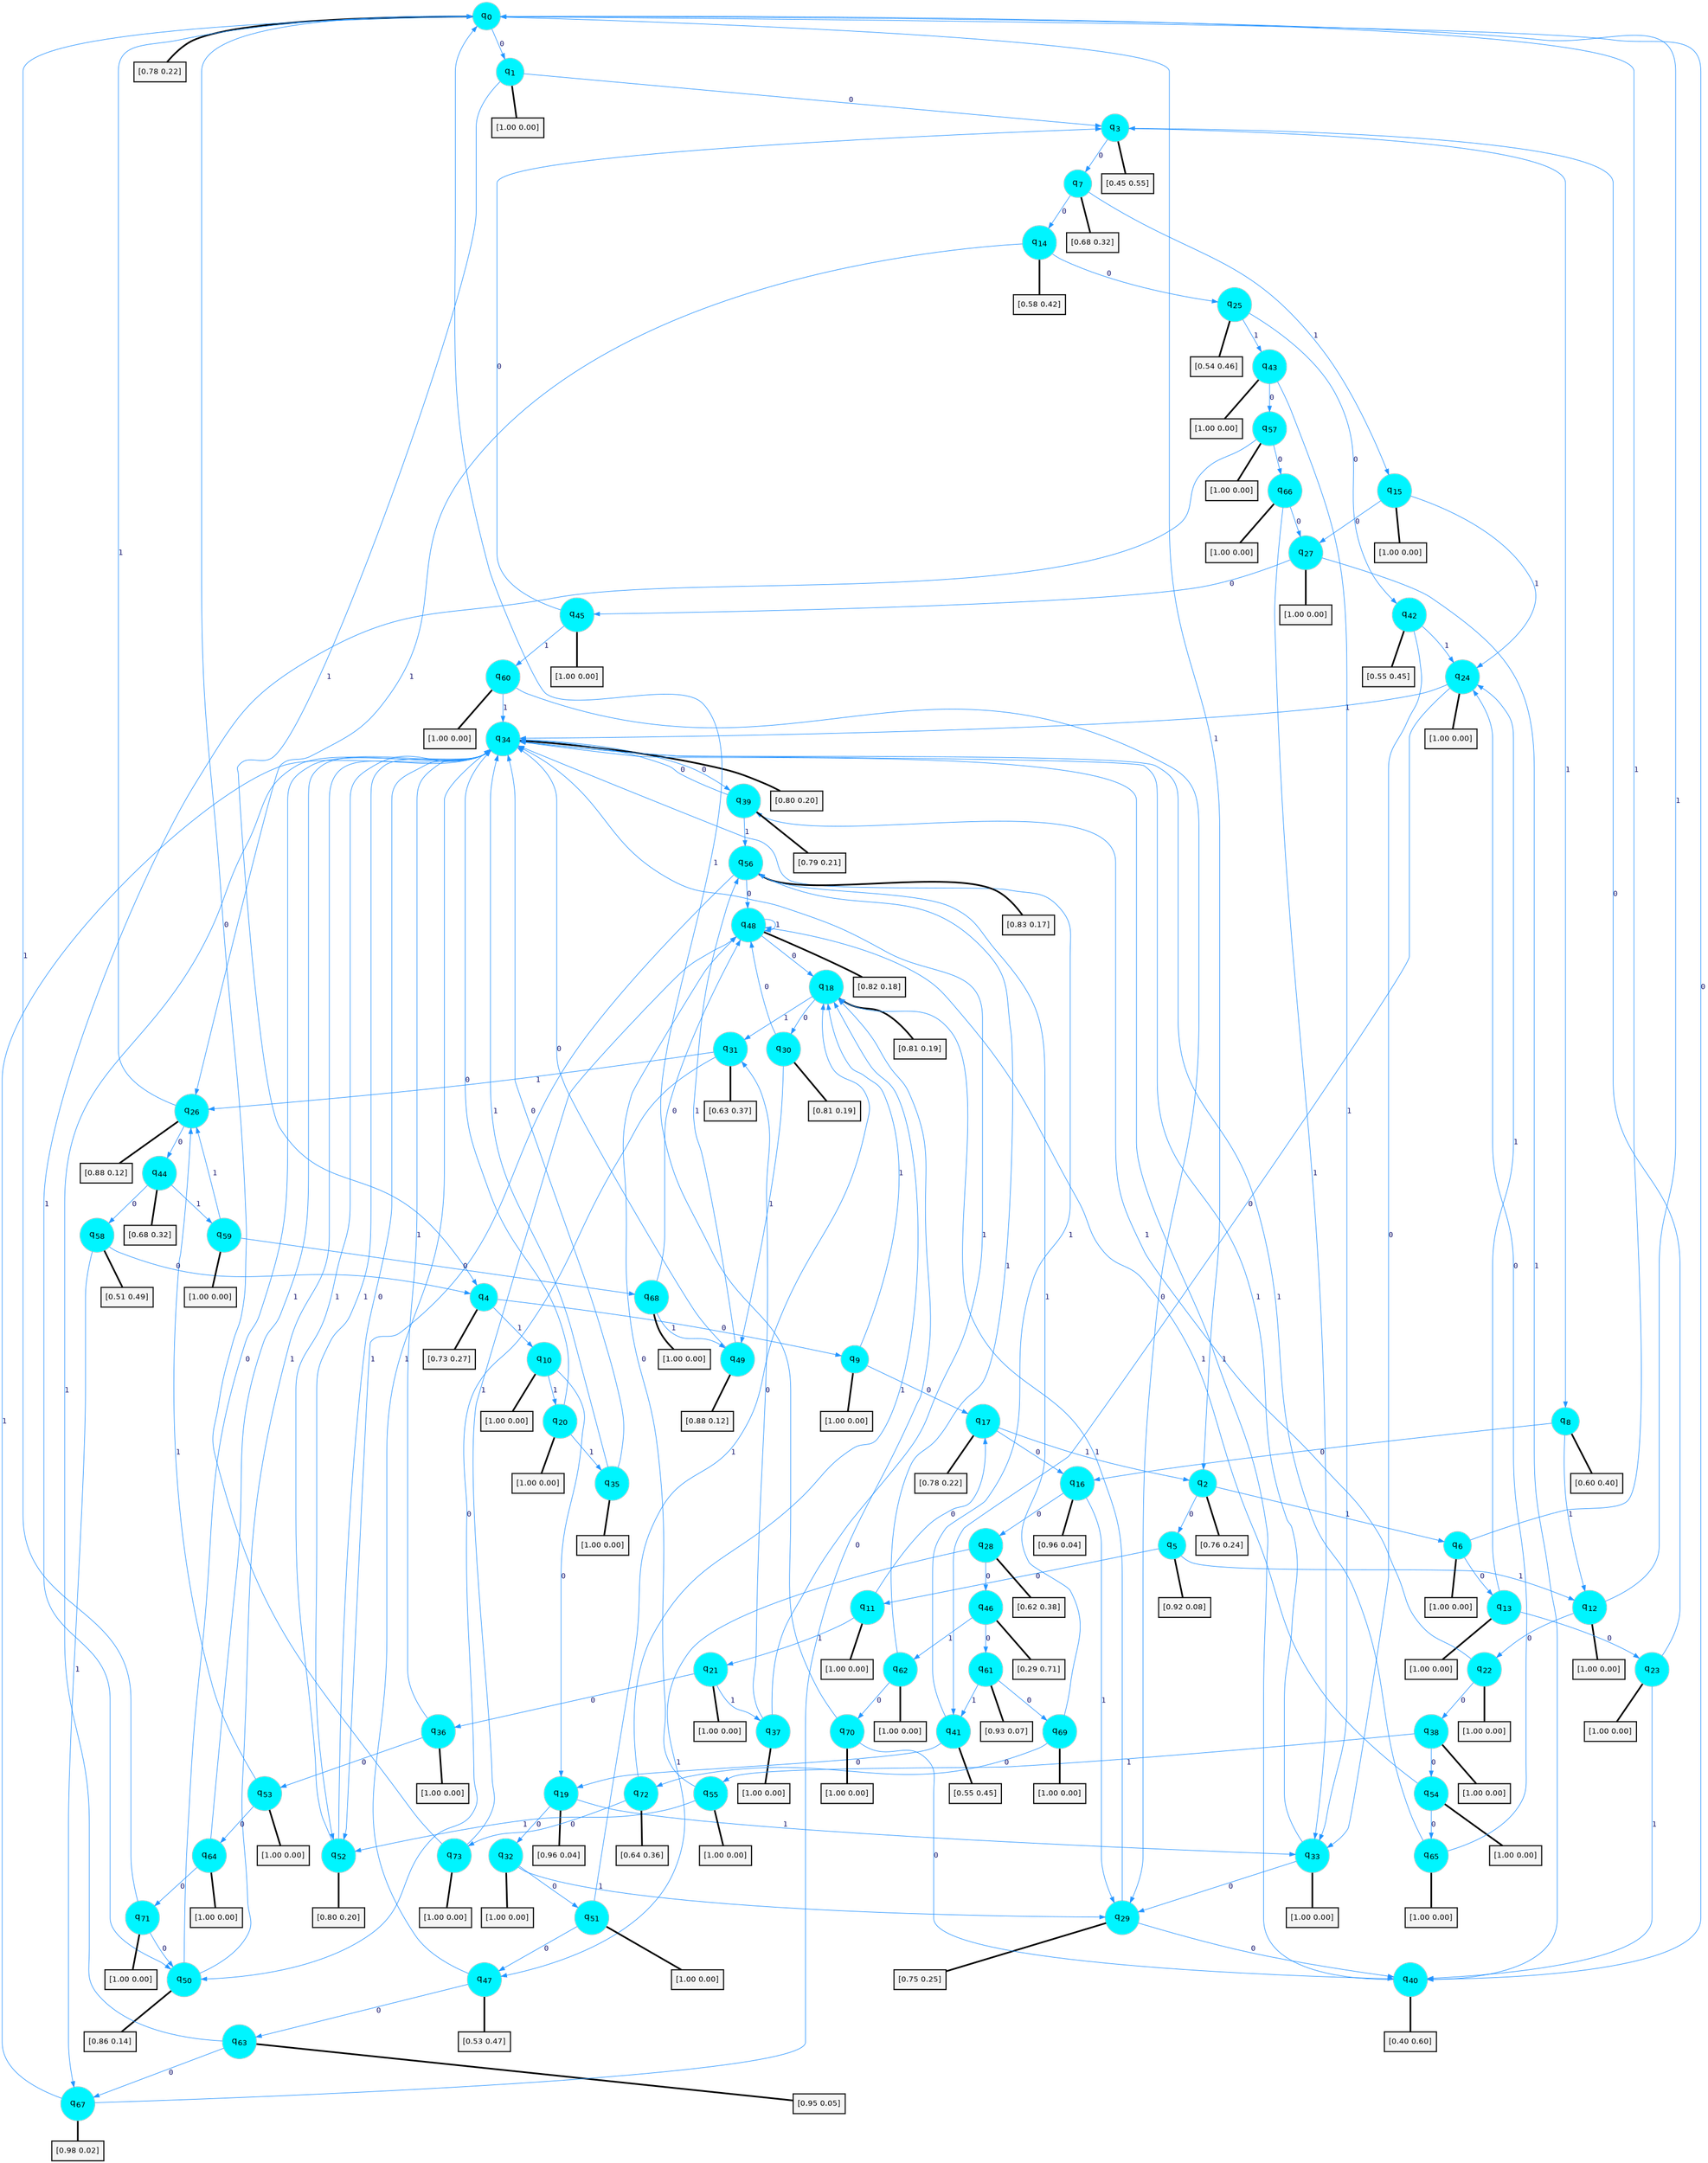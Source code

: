digraph G {
graph [
bgcolor=transparent, dpi=300, rankdir=TD, size="40,25"];
node [
color=gray, fillcolor=turquoise1, fontcolor=black, fontname=Helvetica, fontsize=16, fontweight=bold, shape=circle, style=filled];
edge [
arrowsize=1, color=dodgerblue1, fontcolor=midnightblue, fontname=courier, fontweight=bold, penwidth=1, style=solid, weight=20];
0[label=<q<SUB>0</SUB>>];
1[label=<q<SUB>1</SUB>>];
2[label=<q<SUB>2</SUB>>];
3[label=<q<SUB>3</SUB>>];
4[label=<q<SUB>4</SUB>>];
5[label=<q<SUB>5</SUB>>];
6[label=<q<SUB>6</SUB>>];
7[label=<q<SUB>7</SUB>>];
8[label=<q<SUB>8</SUB>>];
9[label=<q<SUB>9</SUB>>];
10[label=<q<SUB>10</SUB>>];
11[label=<q<SUB>11</SUB>>];
12[label=<q<SUB>12</SUB>>];
13[label=<q<SUB>13</SUB>>];
14[label=<q<SUB>14</SUB>>];
15[label=<q<SUB>15</SUB>>];
16[label=<q<SUB>16</SUB>>];
17[label=<q<SUB>17</SUB>>];
18[label=<q<SUB>18</SUB>>];
19[label=<q<SUB>19</SUB>>];
20[label=<q<SUB>20</SUB>>];
21[label=<q<SUB>21</SUB>>];
22[label=<q<SUB>22</SUB>>];
23[label=<q<SUB>23</SUB>>];
24[label=<q<SUB>24</SUB>>];
25[label=<q<SUB>25</SUB>>];
26[label=<q<SUB>26</SUB>>];
27[label=<q<SUB>27</SUB>>];
28[label=<q<SUB>28</SUB>>];
29[label=<q<SUB>29</SUB>>];
30[label=<q<SUB>30</SUB>>];
31[label=<q<SUB>31</SUB>>];
32[label=<q<SUB>32</SUB>>];
33[label=<q<SUB>33</SUB>>];
34[label=<q<SUB>34</SUB>>];
35[label=<q<SUB>35</SUB>>];
36[label=<q<SUB>36</SUB>>];
37[label=<q<SUB>37</SUB>>];
38[label=<q<SUB>38</SUB>>];
39[label=<q<SUB>39</SUB>>];
40[label=<q<SUB>40</SUB>>];
41[label=<q<SUB>41</SUB>>];
42[label=<q<SUB>42</SUB>>];
43[label=<q<SUB>43</SUB>>];
44[label=<q<SUB>44</SUB>>];
45[label=<q<SUB>45</SUB>>];
46[label=<q<SUB>46</SUB>>];
47[label=<q<SUB>47</SUB>>];
48[label=<q<SUB>48</SUB>>];
49[label=<q<SUB>49</SUB>>];
50[label=<q<SUB>50</SUB>>];
51[label=<q<SUB>51</SUB>>];
52[label=<q<SUB>52</SUB>>];
53[label=<q<SUB>53</SUB>>];
54[label=<q<SUB>54</SUB>>];
55[label=<q<SUB>55</SUB>>];
56[label=<q<SUB>56</SUB>>];
57[label=<q<SUB>57</SUB>>];
58[label=<q<SUB>58</SUB>>];
59[label=<q<SUB>59</SUB>>];
60[label=<q<SUB>60</SUB>>];
61[label=<q<SUB>61</SUB>>];
62[label=<q<SUB>62</SUB>>];
63[label=<q<SUB>63</SUB>>];
64[label=<q<SUB>64</SUB>>];
65[label=<q<SUB>65</SUB>>];
66[label=<q<SUB>66</SUB>>];
67[label=<q<SUB>67</SUB>>];
68[label=<q<SUB>68</SUB>>];
69[label=<q<SUB>69</SUB>>];
70[label=<q<SUB>70</SUB>>];
71[label=<q<SUB>71</SUB>>];
72[label=<q<SUB>72</SUB>>];
73[label=<q<SUB>73</SUB>>];
74[label="[0.78 0.22]", shape=box,fontcolor=black, fontname=Helvetica, fontsize=14, penwidth=2, fillcolor=whitesmoke,color=black];
75[label="[1.00 0.00]", shape=box,fontcolor=black, fontname=Helvetica, fontsize=14, penwidth=2, fillcolor=whitesmoke,color=black];
76[label="[0.76 0.24]", shape=box,fontcolor=black, fontname=Helvetica, fontsize=14, penwidth=2, fillcolor=whitesmoke,color=black];
77[label="[0.45 0.55]", shape=box,fontcolor=black, fontname=Helvetica, fontsize=14, penwidth=2, fillcolor=whitesmoke,color=black];
78[label="[0.73 0.27]", shape=box,fontcolor=black, fontname=Helvetica, fontsize=14, penwidth=2, fillcolor=whitesmoke,color=black];
79[label="[0.92 0.08]", shape=box,fontcolor=black, fontname=Helvetica, fontsize=14, penwidth=2, fillcolor=whitesmoke,color=black];
80[label="[1.00 0.00]", shape=box,fontcolor=black, fontname=Helvetica, fontsize=14, penwidth=2, fillcolor=whitesmoke,color=black];
81[label="[0.68 0.32]", shape=box,fontcolor=black, fontname=Helvetica, fontsize=14, penwidth=2, fillcolor=whitesmoke,color=black];
82[label="[0.60 0.40]", shape=box,fontcolor=black, fontname=Helvetica, fontsize=14, penwidth=2, fillcolor=whitesmoke,color=black];
83[label="[1.00 0.00]", shape=box,fontcolor=black, fontname=Helvetica, fontsize=14, penwidth=2, fillcolor=whitesmoke,color=black];
84[label="[1.00 0.00]", shape=box,fontcolor=black, fontname=Helvetica, fontsize=14, penwidth=2, fillcolor=whitesmoke,color=black];
85[label="[1.00 0.00]", shape=box,fontcolor=black, fontname=Helvetica, fontsize=14, penwidth=2, fillcolor=whitesmoke,color=black];
86[label="[1.00 0.00]", shape=box,fontcolor=black, fontname=Helvetica, fontsize=14, penwidth=2, fillcolor=whitesmoke,color=black];
87[label="[1.00 0.00]", shape=box,fontcolor=black, fontname=Helvetica, fontsize=14, penwidth=2, fillcolor=whitesmoke,color=black];
88[label="[0.58 0.42]", shape=box,fontcolor=black, fontname=Helvetica, fontsize=14, penwidth=2, fillcolor=whitesmoke,color=black];
89[label="[1.00 0.00]", shape=box,fontcolor=black, fontname=Helvetica, fontsize=14, penwidth=2, fillcolor=whitesmoke,color=black];
90[label="[0.96 0.04]", shape=box,fontcolor=black, fontname=Helvetica, fontsize=14, penwidth=2, fillcolor=whitesmoke,color=black];
91[label="[0.78 0.22]", shape=box,fontcolor=black, fontname=Helvetica, fontsize=14, penwidth=2, fillcolor=whitesmoke,color=black];
92[label="[0.81 0.19]", shape=box,fontcolor=black, fontname=Helvetica, fontsize=14, penwidth=2, fillcolor=whitesmoke,color=black];
93[label="[0.96 0.04]", shape=box,fontcolor=black, fontname=Helvetica, fontsize=14, penwidth=2, fillcolor=whitesmoke,color=black];
94[label="[1.00 0.00]", shape=box,fontcolor=black, fontname=Helvetica, fontsize=14, penwidth=2, fillcolor=whitesmoke,color=black];
95[label="[1.00 0.00]", shape=box,fontcolor=black, fontname=Helvetica, fontsize=14, penwidth=2, fillcolor=whitesmoke,color=black];
96[label="[1.00 0.00]", shape=box,fontcolor=black, fontname=Helvetica, fontsize=14, penwidth=2, fillcolor=whitesmoke,color=black];
97[label="[1.00 0.00]", shape=box,fontcolor=black, fontname=Helvetica, fontsize=14, penwidth=2, fillcolor=whitesmoke,color=black];
98[label="[1.00 0.00]", shape=box,fontcolor=black, fontname=Helvetica, fontsize=14, penwidth=2, fillcolor=whitesmoke,color=black];
99[label="[0.54 0.46]", shape=box,fontcolor=black, fontname=Helvetica, fontsize=14, penwidth=2, fillcolor=whitesmoke,color=black];
100[label="[0.88 0.12]", shape=box,fontcolor=black, fontname=Helvetica, fontsize=14, penwidth=2, fillcolor=whitesmoke,color=black];
101[label="[1.00 0.00]", shape=box,fontcolor=black, fontname=Helvetica, fontsize=14, penwidth=2, fillcolor=whitesmoke,color=black];
102[label="[0.62 0.38]", shape=box,fontcolor=black, fontname=Helvetica, fontsize=14, penwidth=2, fillcolor=whitesmoke,color=black];
103[label="[0.75 0.25]", shape=box,fontcolor=black, fontname=Helvetica, fontsize=14, penwidth=2, fillcolor=whitesmoke,color=black];
104[label="[0.81 0.19]", shape=box,fontcolor=black, fontname=Helvetica, fontsize=14, penwidth=2, fillcolor=whitesmoke,color=black];
105[label="[0.63 0.37]", shape=box,fontcolor=black, fontname=Helvetica, fontsize=14, penwidth=2, fillcolor=whitesmoke,color=black];
106[label="[1.00 0.00]", shape=box,fontcolor=black, fontname=Helvetica, fontsize=14, penwidth=2, fillcolor=whitesmoke,color=black];
107[label="[1.00 0.00]", shape=box,fontcolor=black, fontname=Helvetica, fontsize=14, penwidth=2, fillcolor=whitesmoke,color=black];
108[label="[0.80 0.20]", shape=box,fontcolor=black, fontname=Helvetica, fontsize=14, penwidth=2, fillcolor=whitesmoke,color=black];
109[label="[1.00 0.00]", shape=box,fontcolor=black, fontname=Helvetica, fontsize=14, penwidth=2, fillcolor=whitesmoke,color=black];
110[label="[1.00 0.00]", shape=box,fontcolor=black, fontname=Helvetica, fontsize=14, penwidth=2, fillcolor=whitesmoke,color=black];
111[label="[1.00 0.00]", shape=box,fontcolor=black, fontname=Helvetica, fontsize=14, penwidth=2, fillcolor=whitesmoke,color=black];
112[label="[1.00 0.00]", shape=box,fontcolor=black, fontname=Helvetica, fontsize=14, penwidth=2, fillcolor=whitesmoke,color=black];
113[label="[0.79 0.21]", shape=box,fontcolor=black, fontname=Helvetica, fontsize=14, penwidth=2, fillcolor=whitesmoke,color=black];
114[label="[0.40 0.60]", shape=box,fontcolor=black, fontname=Helvetica, fontsize=14, penwidth=2, fillcolor=whitesmoke,color=black];
115[label="[0.55 0.45]", shape=box,fontcolor=black, fontname=Helvetica, fontsize=14, penwidth=2, fillcolor=whitesmoke,color=black];
116[label="[0.55 0.45]", shape=box,fontcolor=black, fontname=Helvetica, fontsize=14, penwidth=2, fillcolor=whitesmoke,color=black];
117[label="[1.00 0.00]", shape=box,fontcolor=black, fontname=Helvetica, fontsize=14, penwidth=2, fillcolor=whitesmoke,color=black];
118[label="[0.68 0.32]", shape=box,fontcolor=black, fontname=Helvetica, fontsize=14, penwidth=2, fillcolor=whitesmoke,color=black];
119[label="[1.00 0.00]", shape=box,fontcolor=black, fontname=Helvetica, fontsize=14, penwidth=2, fillcolor=whitesmoke,color=black];
120[label="[0.29 0.71]", shape=box,fontcolor=black, fontname=Helvetica, fontsize=14, penwidth=2, fillcolor=whitesmoke,color=black];
121[label="[0.53 0.47]", shape=box,fontcolor=black, fontname=Helvetica, fontsize=14, penwidth=2, fillcolor=whitesmoke,color=black];
122[label="[0.82 0.18]", shape=box,fontcolor=black, fontname=Helvetica, fontsize=14, penwidth=2, fillcolor=whitesmoke,color=black];
123[label="[0.88 0.12]", shape=box,fontcolor=black, fontname=Helvetica, fontsize=14, penwidth=2, fillcolor=whitesmoke,color=black];
124[label="[0.86 0.14]", shape=box,fontcolor=black, fontname=Helvetica, fontsize=14, penwidth=2, fillcolor=whitesmoke,color=black];
125[label="[1.00 0.00]", shape=box,fontcolor=black, fontname=Helvetica, fontsize=14, penwidth=2, fillcolor=whitesmoke,color=black];
126[label="[0.80 0.20]", shape=box,fontcolor=black, fontname=Helvetica, fontsize=14, penwidth=2, fillcolor=whitesmoke,color=black];
127[label="[1.00 0.00]", shape=box,fontcolor=black, fontname=Helvetica, fontsize=14, penwidth=2, fillcolor=whitesmoke,color=black];
128[label="[1.00 0.00]", shape=box,fontcolor=black, fontname=Helvetica, fontsize=14, penwidth=2, fillcolor=whitesmoke,color=black];
129[label="[1.00 0.00]", shape=box,fontcolor=black, fontname=Helvetica, fontsize=14, penwidth=2, fillcolor=whitesmoke,color=black];
130[label="[0.83 0.17]", shape=box,fontcolor=black, fontname=Helvetica, fontsize=14, penwidth=2, fillcolor=whitesmoke,color=black];
131[label="[1.00 0.00]", shape=box,fontcolor=black, fontname=Helvetica, fontsize=14, penwidth=2, fillcolor=whitesmoke,color=black];
132[label="[0.51 0.49]", shape=box,fontcolor=black, fontname=Helvetica, fontsize=14, penwidth=2, fillcolor=whitesmoke,color=black];
133[label="[1.00 0.00]", shape=box,fontcolor=black, fontname=Helvetica, fontsize=14, penwidth=2, fillcolor=whitesmoke,color=black];
134[label="[1.00 0.00]", shape=box,fontcolor=black, fontname=Helvetica, fontsize=14, penwidth=2, fillcolor=whitesmoke,color=black];
135[label="[0.93 0.07]", shape=box,fontcolor=black, fontname=Helvetica, fontsize=14, penwidth=2, fillcolor=whitesmoke,color=black];
136[label="[1.00 0.00]", shape=box,fontcolor=black, fontname=Helvetica, fontsize=14, penwidth=2, fillcolor=whitesmoke,color=black];
137[label="[0.95 0.05]", shape=box,fontcolor=black, fontname=Helvetica, fontsize=14, penwidth=2, fillcolor=whitesmoke,color=black];
138[label="[1.00 0.00]", shape=box,fontcolor=black, fontname=Helvetica, fontsize=14, penwidth=2, fillcolor=whitesmoke,color=black];
139[label="[1.00 0.00]", shape=box,fontcolor=black, fontname=Helvetica, fontsize=14, penwidth=2, fillcolor=whitesmoke,color=black];
140[label="[1.00 0.00]", shape=box,fontcolor=black, fontname=Helvetica, fontsize=14, penwidth=2, fillcolor=whitesmoke,color=black];
141[label="[0.98 0.02]", shape=box,fontcolor=black, fontname=Helvetica, fontsize=14, penwidth=2, fillcolor=whitesmoke,color=black];
142[label="[1.00 0.00]", shape=box,fontcolor=black, fontname=Helvetica, fontsize=14, penwidth=2, fillcolor=whitesmoke,color=black];
143[label="[1.00 0.00]", shape=box,fontcolor=black, fontname=Helvetica, fontsize=14, penwidth=2, fillcolor=whitesmoke,color=black];
144[label="[1.00 0.00]", shape=box,fontcolor=black, fontname=Helvetica, fontsize=14, penwidth=2, fillcolor=whitesmoke,color=black];
145[label="[1.00 0.00]", shape=box,fontcolor=black, fontname=Helvetica, fontsize=14, penwidth=2, fillcolor=whitesmoke,color=black];
146[label="[0.64 0.36]", shape=box,fontcolor=black, fontname=Helvetica, fontsize=14, penwidth=2, fillcolor=whitesmoke,color=black];
147[label="[1.00 0.00]", shape=box,fontcolor=black, fontname=Helvetica, fontsize=14, penwidth=2, fillcolor=whitesmoke,color=black];
0->1 [label=0];
0->2 [label=1];
0->74 [arrowhead=none, penwidth=3,color=black];
1->3 [label=0];
1->4 [label=1];
1->75 [arrowhead=none, penwidth=3,color=black];
2->5 [label=0];
2->6 [label=1];
2->76 [arrowhead=none, penwidth=3,color=black];
3->7 [label=0];
3->8 [label=1];
3->77 [arrowhead=none, penwidth=3,color=black];
4->9 [label=0];
4->10 [label=1];
4->78 [arrowhead=none, penwidth=3,color=black];
5->11 [label=0];
5->12 [label=1];
5->79 [arrowhead=none, penwidth=3,color=black];
6->13 [label=0];
6->0 [label=1];
6->80 [arrowhead=none, penwidth=3,color=black];
7->14 [label=0];
7->15 [label=1];
7->81 [arrowhead=none, penwidth=3,color=black];
8->16 [label=0];
8->12 [label=1];
8->82 [arrowhead=none, penwidth=3,color=black];
9->17 [label=0];
9->18 [label=1];
9->83 [arrowhead=none, penwidth=3,color=black];
10->19 [label=0];
10->20 [label=1];
10->84 [arrowhead=none, penwidth=3,color=black];
11->17 [label=0];
11->21 [label=1];
11->85 [arrowhead=none, penwidth=3,color=black];
12->22 [label=0];
12->0 [label=1];
12->86 [arrowhead=none, penwidth=3,color=black];
13->23 [label=0];
13->24 [label=1];
13->87 [arrowhead=none, penwidth=3,color=black];
14->25 [label=0];
14->26 [label=1];
14->88 [arrowhead=none, penwidth=3,color=black];
15->27 [label=0];
15->24 [label=1];
15->89 [arrowhead=none, penwidth=3,color=black];
16->28 [label=0];
16->29 [label=1];
16->90 [arrowhead=none, penwidth=3,color=black];
17->16 [label=0];
17->2 [label=1];
17->91 [arrowhead=none, penwidth=3,color=black];
18->30 [label=0];
18->31 [label=1];
18->92 [arrowhead=none, penwidth=3,color=black];
19->32 [label=0];
19->33 [label=1];
19->93 [arrowhead=none, penwidth=3,color=black];
20->34 [label=0];
20->35 [label=1];
20->94 [arrowhead=none, penwidth=3,color=black];
21->36 [label=0];
21->37 [label=1];
21->95 [arrowhead=none, penwidth=3,color=black];
22->38 [label=0];
22->39 [label=1];
22->96 [arrowhead=none, penwidth=3,color=black];
23->3 [label=0];
23->40 [label=1];
23->97 [arrowhead=none, penwidth=3,color=black];
24->41 [label=0];
24->34 [label=1];
24->98 [arrowhead=none, penwidth=3,color=black];
25->42 [label=0];
25->43 [label=1];
25->99 [arrowhead=none, penwidth=3,color=black];
26->44 [label=0];
26->0 [label=1];
26->100 [arrowhead=none, penwidth=3,color=black];
27->45 [label=0];
27->40 [label=1];
27->101 [arrowhead=none, penwidth=3,color=black];
28->46 [label=0];
28->47 [label=1];
28->102 [arrowhead=none, penwidth=3,color=black];
29->40 [label=0];
29->18 [label=1];
29->103 [arrowhead=none, penwidth=3,color=black];
30->48 [label=0];
30->49 [label=1];
30->104 [arrowhead=none, penwidth=3,color=black];
31->50 [label=0];
31->26 [label=1];
31->105 [arrowhead=none, penwidth=3,color=black];
32->51 [label=0];
32->29 [label=1];
32->106 [arrowhead=none, penwidth=3,color=black];
33->29 [label=0];
33->34 [label=1];
33->107 [arrowhead=none, penwidth=3,color=black];
34->39 [label=0];
34->52 [label=1];
34->108 [arrowhead=none, penwidth=3,color=black];
35->34 [label=0];
35->34 [label=1];
35->109 [arrowhead=none, penwidth=3,color=black];
36->53 [label=0];
36->34 [label=1];
36->110 [arrowhead=none, penwidth=3,color=black];
37->31 [label=0];
37->34 [label=1];
37->111 [arrowhead=none, penwidth=3,color=black];
38->54 [label=0];
38->55 [label=1];
38->112 [arrowhead=none, penwidth=3,color=black];
39->34 [label=0];
39->56 [label=1];
39->113 [arrowhead=none, penwidth=3,color=black];
40->0 [label=0];
40->34 [label=1];
40->114 [arrowhead=none, penwidth=3,color=black];
41->19 [label=0];
41->34 [label=1];
41->115 [arrowhead=none, penwidth=3,color=black];
42->33 [label=0];
42->24 [label=1];
42->116 [arrowhead=none, penwidth=3,color=black];
43->57 [label=0];
43->33 [label=1];
43->117 [arrowhead=none, penwidth=3,color=black];
44->58 [label=0];
44->59 [label=1];
44->118 [arrowhead=none, penwidth=3,color=black];
45->3 [label=0];
45->60 [label=1];
45->119 [arrowhead=none, penwidth=3,color=black];
46->61 [label=0];
46->62 [label=1];
46->120 [arrowhead=none, penwidth=3,color=black];
47->63 [label=0];
47->34 [label=1];
47->121 [arrowhead=none, penwidth=3,color=black];
48->18 [label=0];
48->48 [label=1];
48->122 [arrowhead=none, penwidth=3,color=black];
49->34 [label=0];
49->56 [label=1];
49->123 [arrowhead=none, penwidth=3,color=black];
50->34 [label=0];
50->34 [label=1];
50->124 [arrowhead=none, penwidth=3,color=black];
51->47 [label=0];
51->18 [label=1];
51->125 [arrowhead=none, penwidth=3,color=black];
52->34 [label=0];
52->34 [label=1];
52->126 [arrowhead=none, penwidth=3,color=black];
53->64 [label=0];
53->26 [label=1];
53->127 [arrowhead=none, penwidth=3,color=black];
54->65 [label=0];
54->48 [label=1];
54->128 [arrowhead=none, penwidth=3,color=black];
55->48 [label=0];
55->52 [label=1];
55->129 [arrowhead=none, penwidth=3,color=black];
56->48 [label=0];
56->52 [label=1];
56->130 [arrowhead=none, penwidth=3,color=black];
57->66 [label=0];
57->50 [label=1];
57->131 [arrowhead=none, penwidth=3,color=black];
58->4 [label=0];
58->67 [label=1];
58->132 [arrowhead=none, penwidth=3,color=black];
59->68 [label=0];
59->26 [label=1];
59->133 [arrowhead=none, penwidth=3,color=black];
60->29 [label=0];
60->34 [label=1];
60->134 [arrowhead=none, penwidth=3,color=black];
61->69 [label=0];
61->41 [label=1];
61->135 [arrowhead=none, penwidth=3,color=black];
62->70 [label=0];
62->56 [label=1];
62->136 [arrowhead=none, penwidth=3,color=black];
63->67 [label=0];
63->34 [label=1];
63->137 [arrowhead=none, penwidth=3,color=black];
64->71 [label=0];
64->34 [label=1];
64->138 [arrowhead=none, penwidth=3,color=black];
65->24 [label=0];
65->34 [label=1];
65->139 [arrowhead=none, penwidth=3,color=black];
66->27 [label=0];
66->33 [label=1];
66->140 [arrowhead=none, penwidth=3,color=black];
67->18 [label=0];
67->34 [label=1];
67->141 [arrowhead=none, penwidth=3,color=black];
68->48 [label=0];
68->49 [label=1];
68->142 [arrowhead=none, penwidth=3,color=black];
69->72 [label=0];
69->56 [label=1];
69->143 [arrowhead=none, penwidth=3,color=black];
70->40 [label=0];
70->0 [label=1];
70->144 [arrowhead=none, penwidth=3,color=black];
71->50 [label=0];
71->0 [label=1];
71->145 [arrowhead=none, penwidth=3,color=black];
72->73 [label=0];
72->18 [label=1];
72->146 [arrowhead=none, penwidth=3,color=black];
73->0 [label=0];
73->48 [label=1];
73->147 [arrowhead=none, penwidth=3,color=black];
}
